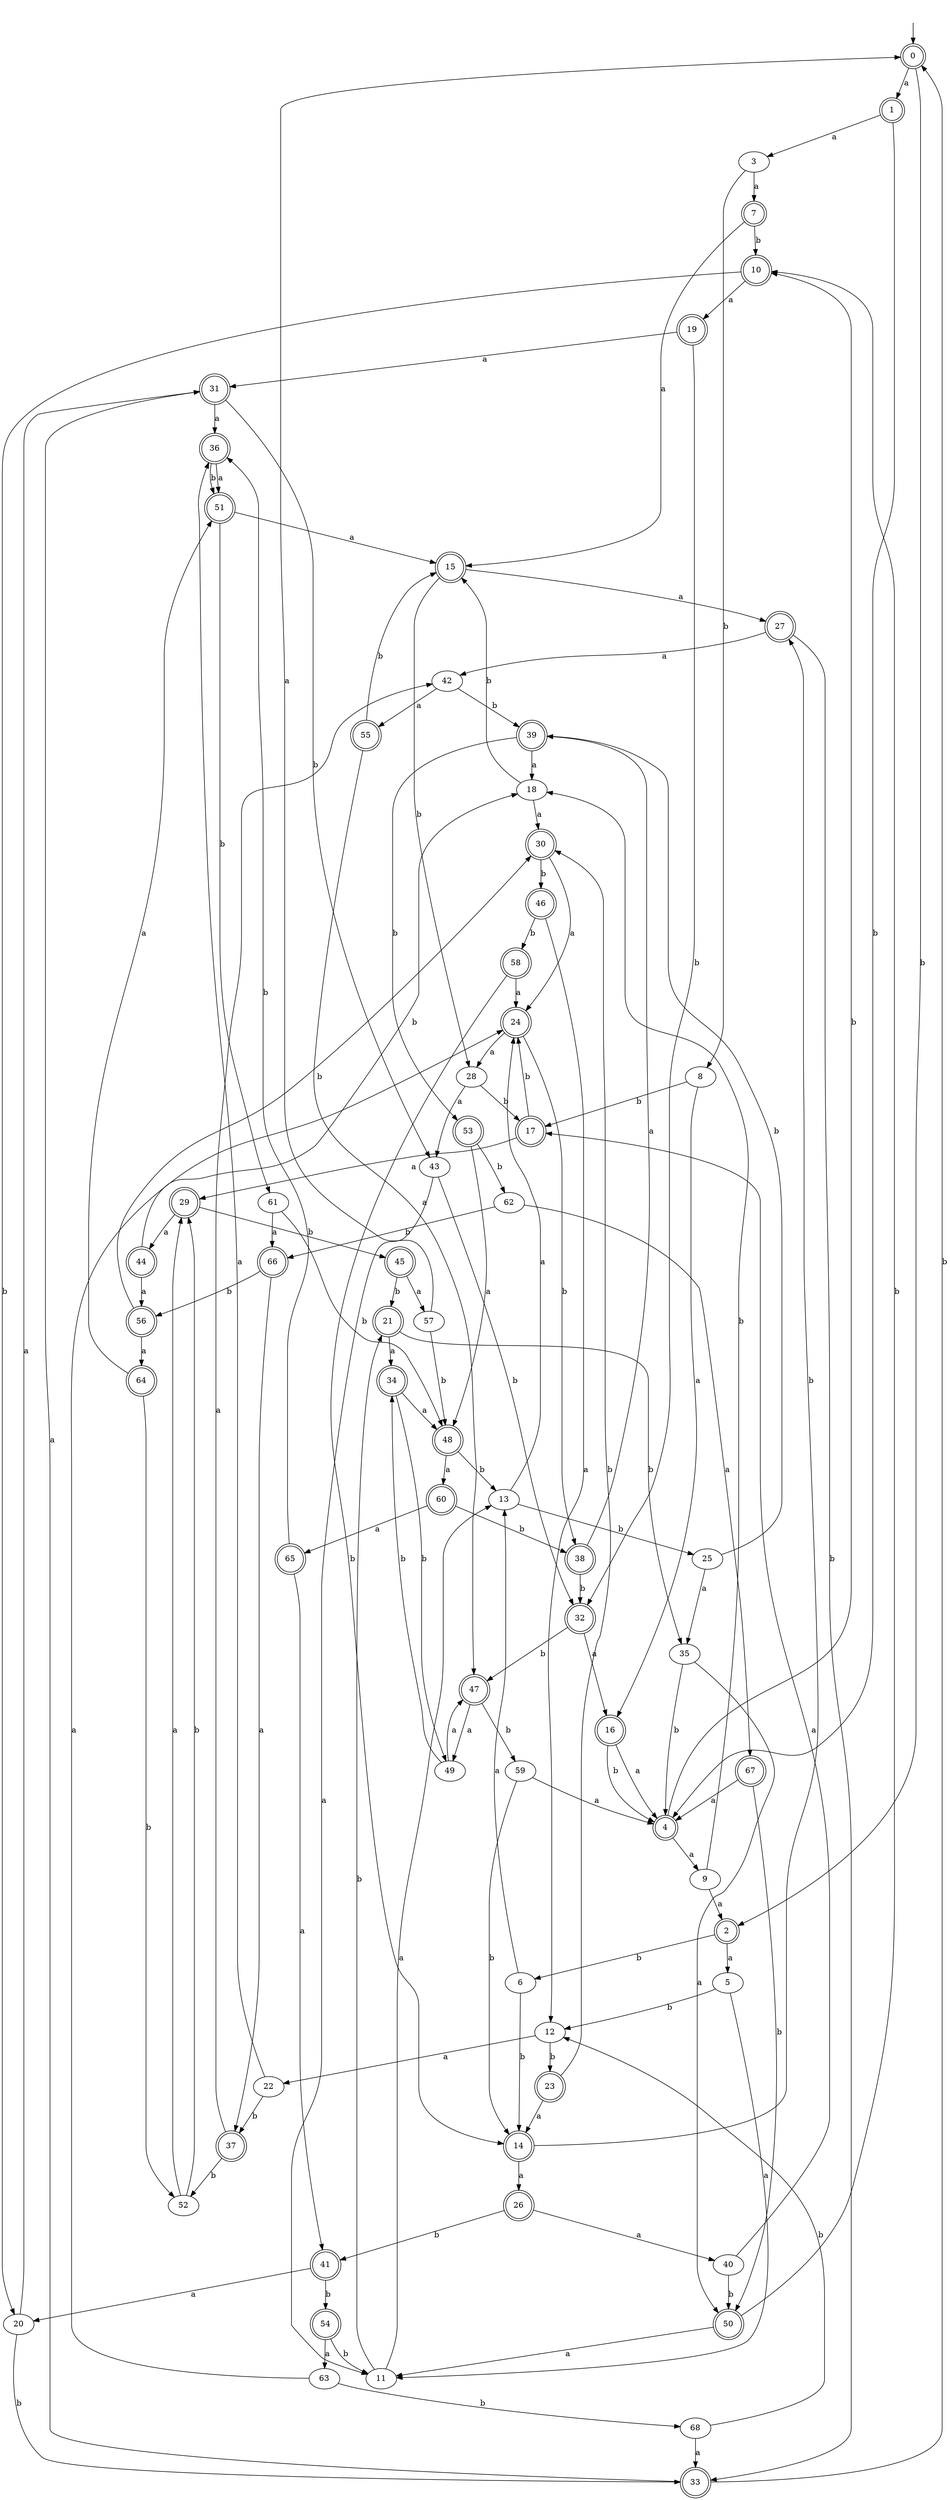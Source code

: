 digraph RandomDFA {
  __start0 [label="", shape=none];
  __start0 -> 0 [label=""];
  0 [shape=circle] [shape=doublecircle]
  0 -> 1 [label="a"]
  0 -> 2 [label="b"]
  1 [shape=doublecircle]
  1 -> 3 [label="a"]
  1 -> 4 [label="b"]
  2 [shape=doublecircle]
  2 -> 5 [label="a"]
  2 -> 6 [label="b"]
  3
  3 -> 7 [label="a"]
  3 -> 8 [label="b"]
  4 [shape=doublecircle]
  4 -> 9 [label="a"]
  4 -> 10 [label="b"]
  5
  5 -> 11 [label="a"]
  5 -> 12 [label="b"]
  6
  6 -> 13 [label="a"]
  6 -> 14 [label="b"]
  7 [shape=doublecircle]
  7 -> 15 [label="a"]
  7 -> 10 [label="b"]
  8
  8 -> 16 [label="a"]
  8 -> 17 [label="b"]
  9
  9 -> 2 [label="a"]
  9 -> 18 [label="b"]
  10 [shape=doublecircle]
  10 -> 19 [label="a"]
  10 -> 20 [label="b"]
  11
  11 -> 13 [label="a"]
  11 -> 21 [label="b"]
  12
  12 -> 22 [label="a"]
  12 -> 23 [label="b"]
  13
  13 -> 24 [label="a"]
  13 -> 25 [label="b"]
  14 [shape=doublecircle]
  14 -> 26 [label="a"]
  14 -> 27 [label="b"]
  15 [shape=doublecircle]
  15 -> 27 [label="a"]
  15 -> 28 [label="b"]
  16 [shape=doublecircle]
  16 -> 4 [label="a"]
  16 -> 4 [label="b"]
  17 [shape=doublecircle]
  17 -> 29 [label="a"]
  17 -> 24 [label="b"]
  18
  18 -> 30 [label="a"]
  18 -> 15 [label="b"]
  19 [shape=doublecircle]
  19 -> 31 [label="a"]
  19 -> 32 [label="b"]
  20
  20 -> 31 [label="a"]
  20 -> 33 [label="b"]
  21 [shape=doublecircle]
  21 -> 34 [label="a"]
  21 -> 35 [label="b"]
  22
  22 -> 36 [label="a"]
  22 -> 37 [label="b"]
  23 [shape=doublecircle]
  23 -> 14 [label="a"]
  23 -> 30 [label="b"]
  24 [shape=doublecircle]
  24 -> 28 [label="a"]
  24 -> 38 [label="b"]
  25
  25 -> 35 [label="a"]
  25 -> 39 [label="b"]
  26 [shape=doublecircle]
  26 -> 40 [label="a"]
  26 -> 41 [label="b"]
  27 [shape=doublecircle]
  27 -> 42 [label="a"]
  27 -> 33 [label="b"]
  28
  28 -> 43 [label="a"]
  28 -> 17 [label="b"]
  29 [shape=doublecircle]
  29 -> 44 [label="a"]
  29 -> 45 [label="b"]
  30 [shape=doublecircle]
  30 -> 24 [label="a"]
  30 -> 46 [label="b"]
  31 [shape=doublecircle]
  31 -> 36 [label="a"]
  31 -> 43 [label="b"]
  32 [shape=doublecircle]
  32 -> 16 [label="a"]
  32 -> 47 [label="b"]
  33 [shape=doublecircle]
  33 -> 31 [label="a"]
  33 -> 0 [label="b"]
  34 [shape=doublecircle]
  34 -> 48 [label="a"]
  34 -> 49 [label="b"]
  35
  35 -> 50 [label="a"]
  35 -> 4 [label="b"]
  36 [shape=doublecircle]
  36 -> 51 [label="a"]
  36 -> 51 [label="b"]
  37 [shape=doublecircle]
  37 -> 42 [label="a"]
  37 -> 52 [label="b"]
  38 [shape=doublecircle]
  38 -> 39 [label="a"]
  38 -> 32 [label="b"]
  39 [shape=doublecircle]
  39 -> 18 [label="a"]
  39 -> 53 [label="b"]
  40
  40 -> 17 [label="a"]
  40 -> 50 [label="b"]
  41 [shape=doublecircle]
  41 -> 20 [label="a"]
  41 -> 54 [label="b"]
  42
  42 -> 55 [label="a"]
  42 -> 39 [label="b"]
  43
  43 -> 11 [label="a"]
  43 -> 32 [label="b"]
  44 [shape=doublecircle]
  44 -> 56 [label="a"]
  44 -> 18 [label="b"]
  45 [shape=doublecircle]
  45 -> 57 [label="a"]
  45 -> 21 [label="b"]
  46 [shape=doublecircle]
  46 -> 12 [label="a"]
  46 -> 58 [label="b"]
  47 [shape=doublecircle]
  47 -> 49 [label="a"]
  47 -> 59 [label="b"]
  48 [shape=doublecircle]
  48 -> 60 [label="a"]
  48 -> 13 [label="b"]
  49
  49 -> 47 [label="a"]
  49 -> 34 [label="b"]
  50 [shape=doublecircle]
  50 -> 11 [label="a"]
  50 -> 10 [label="b"]
  51 [shape=doublecircle]
  51 -> 15 [label="a"]
  51 -> 61 [label="b"]
  52
  52 -> 29 [label="a"]
  52 -> 29 [label="b"]
  53 [shape=doublecircle]
  53 -> 48 [label="a"]
  53 -> 62 [label="b"]
  54 [shape=doublecircle]
  54 -> 63 [label="a"]
  54 -> 11 [label="b"]
  55 [shape=doublecircle]
  55 -> 47 [label="a"]
  55 -> 15 [label="b"]
  56 [shape=doublecircle]
  56 -> 64 [label="a"]
  56 -> 30 [label="b"]
  57
  57 -> 0 [label="a"]
  57 -> 48 [label="b"]
  58 [shape=doublecircle]
  58 -> 24 [label="a"]
  58 -> 14 [label="b"]
  59
  59 -> 4 [label="a"]
  59 -> 14 [label="b"]
  60 [shape=doublecircle]
  60 -> 65 [label="a"]
  60 -> 38 [label="b"]
  61
  61 -> 66 [label="a"]
  61 -> 48 [label="b"]
  62
  62 -> 67 [label="a"]
  62 -> 66 [label="b"]
  63
  63 -> 24 [label="a"]
  63 -> 68 [label="b"]
  64 [shape=doublecircle]
  64 -> 51 [label="a"]
  64 -> 52 [label="b"]
  65 [shape=doublecircle]
  65 -> 41 [label="a"]
  65 -> 36 [label="b"]
  66 [shape=doublecircle]
  66 -> 37 [label="a"]
  66 -> 56 [label="b"]
  67 [shape=doublecircle]
  67 -> 4 [label="a"]
  67 -> 50 [label="b"]
  68
  68 -> 33 [label="a"]
  68 -> 12 [label="b"]
}
